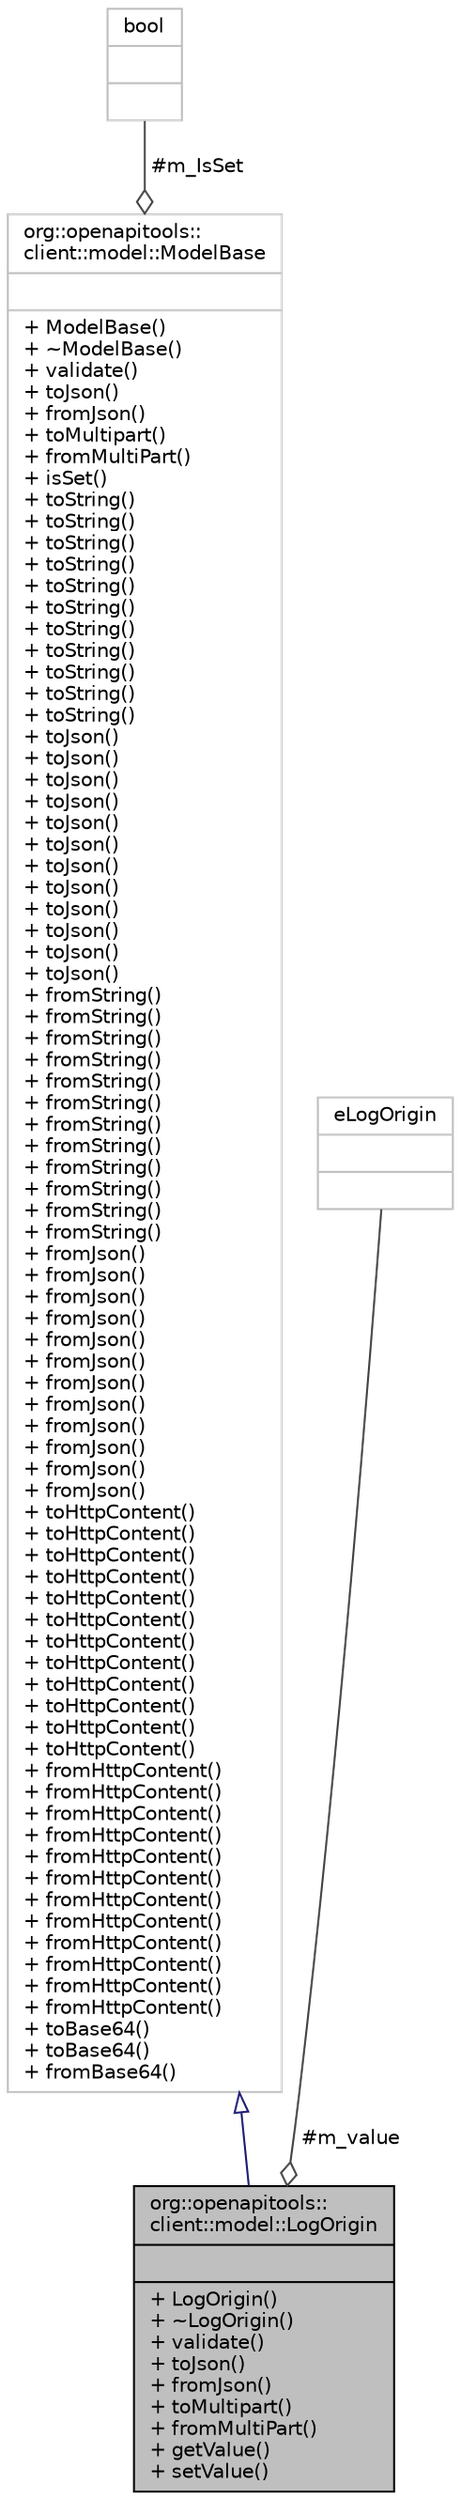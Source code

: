 digraph "org::openapitools::client::model::LogOrigin"
{
 // INTERACTIVE_SVG=YES
 // LATEX_PDF_SIZE
  bgcolor="transparent";
  edge [fontname="Helvetica",fontsize="10",labelfontname="Helvetica",labelfontsize="10"];
  node [fontname="Helvetica",fontsize="10",shape=record];
  Node1 [label="{org::openapitools::\lclient::model::LogOrigin\n||+ LogOrigin()\l+ ~LogOrigin()\l+ validate()\l+ toJson()\l+ fromJson()\l+ toMultipart()\l+ fromMultiPart()\l+ getValue()\l+ setValue()\l}",height=0.2,width=0.4,color="black", fillcolor="grey75", style="filled", fontcolor="black",tooltip=" "];
  Node2 -> Node1 [dir="back",color="midnightblue",fontsize="10",style="solid",arrowtail="onormal",fontname="Helvetica"];
  Node2 [label="{org::openapitools::\lclient::model::ModelBase\n||+ ModelBase()\l+ ~ModelBase()\l+ validate()\l+ toJson()\l+ fromJson()\l+ toMultipart()\l+ fromMultiPart()\l+ isSet()\l+ toString()\l+ toString()\l+ toString()\l+ toString()\l+ toString()\l+ toString()\l+ toString()\l+ toString()\l+ toString()\l+ toString()\l+ toString()\l+ toJson()\l+ toJson()\l+ toJson()\l+ toJson()\l+ toJson()\l+ toJson()\l+ toJson()\l+ toJson()\l+ toJson()\l+ toJson()\l+ toJson()\l+ toJson()\l+ fromString()\l+ fromString()\l+ fromString()\l+ fromString()\l+ fromString()\l+ fromString()\l+ fromString()\l+ fromString()\l+ fromString()\l+ fromString()\l+ fromString()\l+ fromString()\l+ fromJson()\l+ fromJson()\l+ fromJson()\l+ fromJson()\l+ fromJson()\l+ fromJson()\l+ fromJson()\l+ fromJson()\l+ fromJson()\l+ fromJson()\l+ fromJson()\l+ fromJson()\l+ toHttpContent()\l+ toHttpContent()\l+ toHttpContent()\l+ toHttpContent()\l+ toHttpContent()\l+ toHttpContent()\l+ toHttpContent()\l+ toHttpContent()\l+ toHttpContent()\l+ toHttpContent()\l+ toHttpContent()\l+ toHttpContent()\l+ fromHttpContent()\l+ fromHttpContent()\l+ fromHttpContent()\l+ fromHttpContent()\l+ fromHttpContent()\l+ fromHttpContent()\l+ fromHttpContent()\l+ fromHttpContent()\l+ fromHttpContent()\l+ fromHttpContent()\l+ fromHttpContent()\l+ fromHttpContent()\l+ toBase64()\l+ toBase64()\l+ fromBase64()\l}",height=0.2,width=0.4,color="grey75",URL="$classorg_1_1openapitools_1_1client_1_1model_1_1_model_base.html",tooltip=" "];
  Node3 -> Node2 [color="grey25",fontsize="10",style="solid",label=" #m_IsSet" ,arrowhead="odiamond",fontname="Helvetica"];
  Node3 [label="{bool\n||}",height=0.2,width=0.4,color="grey75",tooltip=" "];
  Node4 -> Node1 [color="grey25",fontsize="10",style="solid",label=" #m_value" ,arrowhead="odiamond",fontname="Helvetica"];
  Node4 [label="{eLogOrigin\n||}",height=0.2,width=0.4,color="grey75",tooltip=" "];
}
